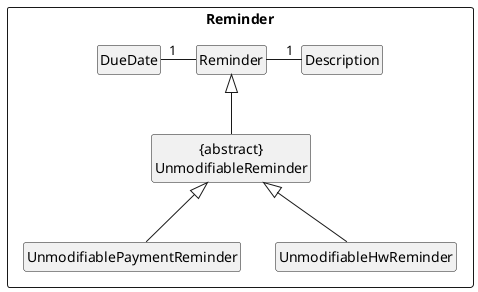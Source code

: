 @startuml
Package Reminder as ReminderPackage <<Rectangle>> {
Class Reminder
Class "{abstract}\nUnmodifiableReminder" as UnmodifiableReminder extends Reminder
Class UnmodifiablePaymentReminder extends UnmodifiableReminder
Class UnmodifiableHwReminder extends UnmodifiableReminder
Class DueDate
Class Description
}

Reminder -l- "1" DueDate
Reminder -r- "1" Description

hide circle
hide members
hide footbox
@enduml
